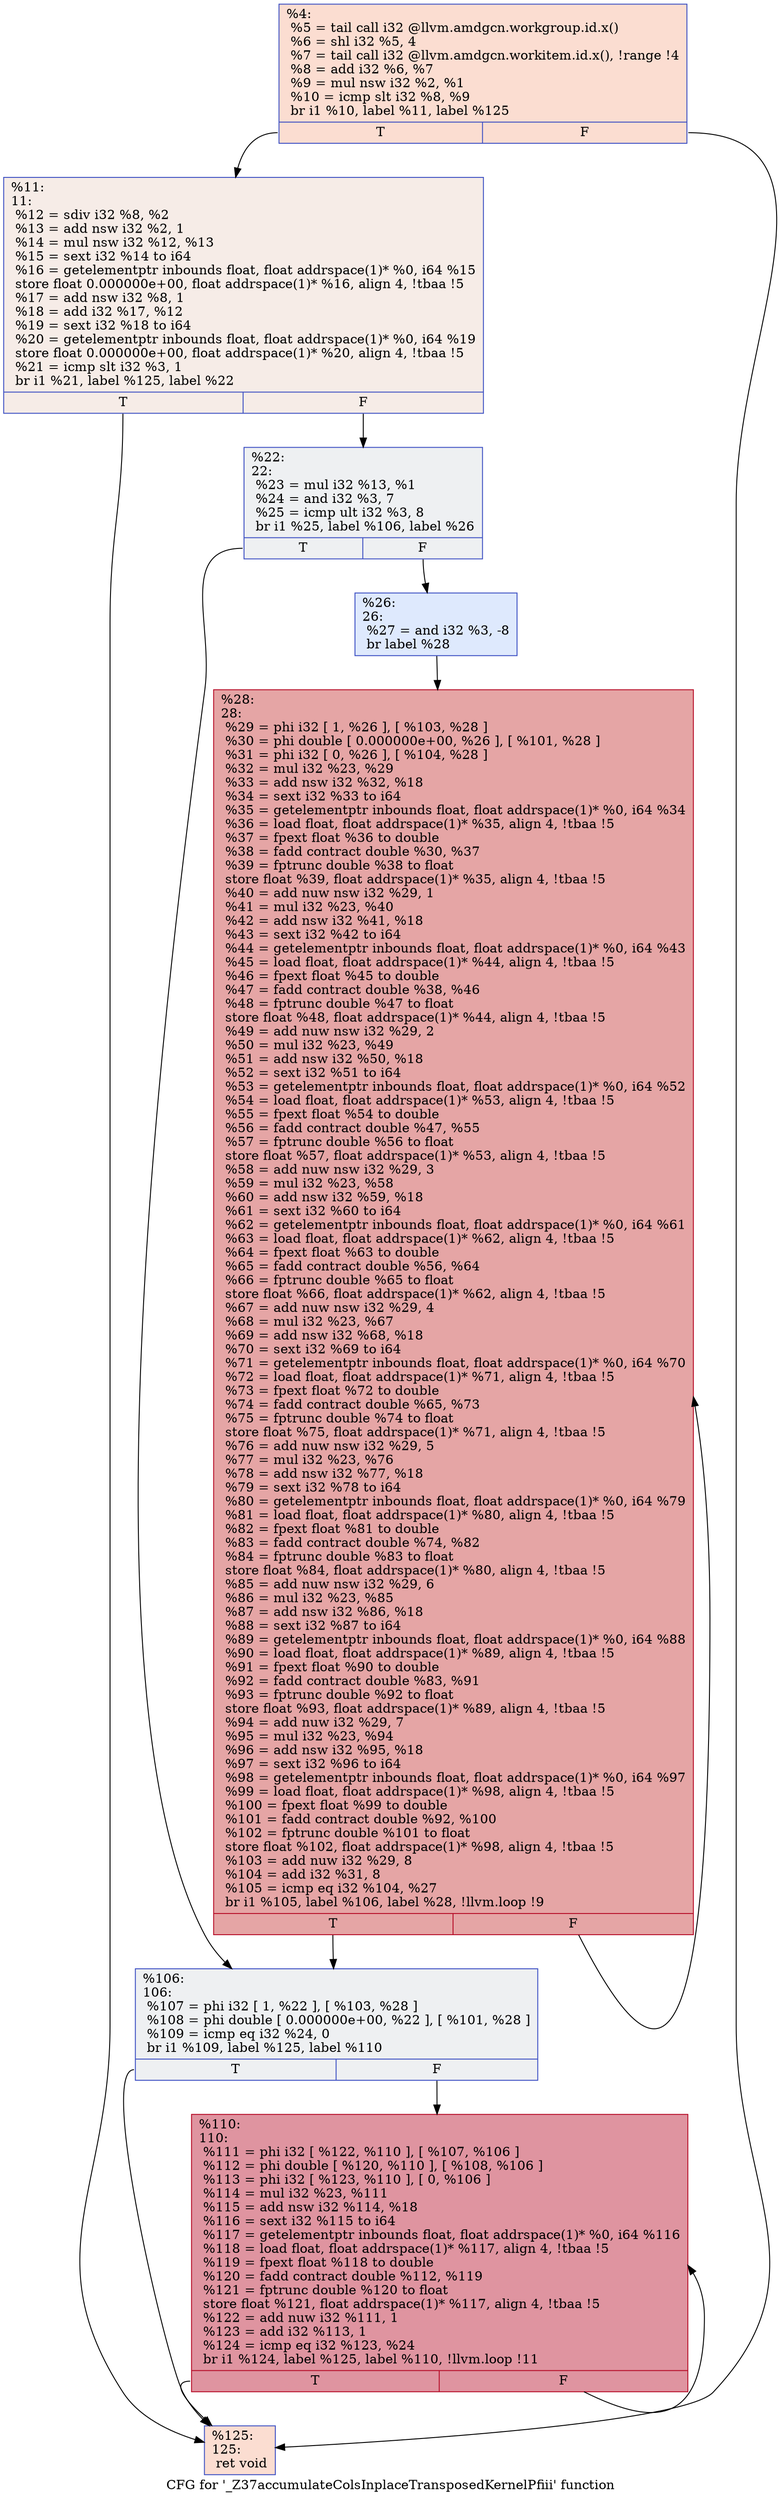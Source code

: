 digraph "CFG for '_Z37accumulateColsInplaceTransposedKernelPfiii' function" {
	label="CFG for '_Z37accumulateColsInplaceTransposedKernelPfiii' function";

	Node0x4612250 [shape=record,color="#3d50c3ff", style=filled, fillcolor="#f7b39670",label="{%4:\l  %5 = tail call i32 @llvm.amdgcn.workgroup.id.x()\l  %6 = shl i32 %5, 4\l  %7 = tail call i32 @llvm.amdgcn.workitem.id.x(), !range !4\l  %8 = add i32 %6, %7\l  %9 = mul nsw i32 %2, %1\l  %10 = icmp slt i32 %8, %9\l  br i1 %10, label %11, label %125\l|{<s0>T|<s1>F}}"];
	Node0x4612250:s0 -> Node0x46122e0;
	Node0x4612250:s1 -> Node0x4613ba0;
	Node0x46122e0 [shape=record,color="#3d50c3ff", style=filled, fillcolor="#ead5c970",label="{%11:\l11:                                               \l  %12 = sdiv i32 %8, %2\l  %13 = add nsw i32 %2, 1\l  %14 = mul nsw i32 %12, %13\l  %15 = sext i32 %14 to i64\l  %16 = getelementptr inbounds float, float addrspace(1)* %0, i64 %15\l  store float 0.000000e+00, float addrspace(1)* %16, align 4, !tbaa !5\l  %17 = add nsw i32 %8, 1\l  %18 = add i32 %17, %12\l  %19 = sext i32 %18 to i64\l  %20 = getelementptr inbounds float, float addrspace(1)* %0, i64 %19\l  store float 0.000000e+00, float addrspace(1)* %20, align 4, !tbaa !5\l  %21 = icmp slt i32 %3, 1\l  br i1 %21, label %125, label %22\l|{<s0>T|<s1>F}}"];
	Node0x46122e0:s0 -> Node0x4613ba0;
	Node0x46122e0:s1 -> Node0x4615590;
	Node0x4615590 [shape=record,color="#3d50c3ff", style=filled, fillcolor="#d9dce170",label="{%22:\l22:                                               \l  %23 = mul i32 %13, %1\l  %24 = and i32 %3, 7\l  %25 = icmp ult i32 %3, 8\l  br i1 %25, label %106, label %26\l|{<s0>T|<s1>F}}"];
	Node0x4615590:s0 -> Node0x46158b0;
	Node0x4615590:s1 -> Node0x4615900;
	Node0x4615900 [shape=record,color="#3d50c3ff", style=filled, fillcolor="#b5cdfa70",label="{%26:\l26:                                               \l  %27 = and i32 %3, -8\l  br label %28\l}"];
	Node0x4615900 -> Node0x4615b00;
	Node0x4615b00 [shape=record,color="#b70d28ff", style=filled, fillcolor="#c5333470",label="{%28:\l28:                                               \l  %29 = phi i32 [ 1, %26 ], [ %103, %28 ]\l  %30 = phi double [ 0.000000e+00, %26 ], [ %101, %28 ]\l  %31 = phi i32 [ 0, %26 ], [ %104, %28 ]\l  %32 = mul i32 %23, %29\l  %33 = add nsw i32 %32, %18\l  %34 = sext i32 %33 to i64\l  %35 = getelementptr inbounds float, float addrspace(1)* %0, i64 %34\l  %36 = load float, float addrspace(1)* %35, align 4, !tbaa !5\l  %37 = fpext float %36 to double\l  %38 = fadd contract double %30, %37\l  %39 = fptrunc double %38 to float\l  store float %39, float addrspace(1)* %35, align 4, !tbaa !5\l  %40 = add nuw nsw i32 %29, 1\l  %41 = mul i32 %23, %40\l  %42 = add nsw i32 %41, %18\l  %43 = sext i32 %42 to i64\l  %44 = getelementptr inbounds float, float addrspace(1)* %0, i64 %43\l  %45 = load float, float addrspace(1)* %44, align 4, !tbaa !5\l  %46 = fpext float %45 to double\l  %47 = fadd contract double %38, %46\l  %48 = fptrunc double %47 to float\l  store float %48, float addrspace(1)* %44, align 4, !tbaa !5\l  %49 = add nuw nsw i32 %29, 2\l  %50 = mul i32 %23, %49\l  %51 = add nsw i32 %50, %18\l  %52 = sext i32 %51 to i64\l  %53 = getelementptr inbounds float, float addrspace(1)* %0, i64 %52\l  %54 = load float, float addrspace(1)* %53, align 4, !tbaa !5\l  %55 = fpext float %54 to double\l  %56 = fadd contract double %47, %55\l  %57 = fptrunc double %56 to float\l  store float %57, float addrspace(1)* %53, align 4, !tbaa !5\l  %58 = add nuw nsw i32 %29, 3\l  %59 = mul i32 %23, %58\l  %60 = add nsw i32 %59, %18\l  %61 = sext i32 %60 to i64\l  %62 = getelementptr inbounds float, float addrspace(1)* %0, i64 %61\l  %63 = load float, float addrspace(1)* %62, align 4, !tbaa !5\l  %64 = fpext float %63 to double\l  %65 = fadd contract double %56, %64\l  %66 = fptrunc double %65 to float\l  store float %66, float addrspace(1)* %62, align 4, !tbaa !5\l  %67 = add nuw nsw i32 %29, 4\l  %68 = mul i32 %23, %67\l  %69 = add nsw i32 %68, %18\l  %70 = sext i32 %69 to i64\l  %71 = getelementptr inbounds float, float addrspace(1)* %0, i64 %70\l  %72 = load float, float addrspace(1)* %71, align 4, !tbaa !5\l  %73 = fpext float %72 to double\l  %74 = fadd contract double %65, %73\l  %75 = fptrunc double %74 to float\l  store float %75, float addrspace(1)* %71, align 4, !tbaa !5\l  %76 = add nuw nsw i32 %29, 5\l  %77 = mul i32 %23, %76\l  %78 = add nsw i32 %77, %18\l  %79 = sext i32 %78 to i64\l  %80 = getelementptr inbounds float, float addrspace(1)* %0, i64 %79\l  %81 = load float, float addrspace(1)* %80, align 4, !tbaa !5\l  %82 = fpext float %81 to double\l  %83 = fadd contract double %74, %82\l  %84 = fptrunc double %83 to float\l  store float %84, float addrspace(1)* %80, align 4, !tbaa !5\l  %85 = add nuw nsw i32 %29, 6\l  %86 = mul i32 %23, %85\l  %87 = add nsw i32 %86, %18\l  %88 = sext i32 %87 to i64\l  %89 = getelementptr inbounds float, float addrspace(1)* %0, i64 %88\l  %90 = load float, float addrspace(1)* %89, align 4, !tbaa !5\l  %91 = fpext float %90 to double\l  %92 = fadd contract double %83, %91\l  %93 = fptrunc double %92 to float\l  store float %93, float addrspace(1)* %89, align 4, !tbaa !5\l  %94 = add nuw i32 %29, 7\l  %95 = mul i32 %23, %94\l  %96 = add nsw i32 %95, %18\l  %97 = sext i32 %96 to i64\l  %98 = getelementptr inbounds float, float addrspace(1)* %0, i64 %97\l  %99 = load float, float addrspace(1)* %98, align 4, !tbaa !5\l  %100 = fpext float %99 to double\l  %101 = fadd contract double %92, %100\l  %102 = fptrunc double %101 to float\l  store float %102, float addrspace(1)* %98, align 4, !tbaa !5\l  %103 = add nuw i32 %29, 8\l  %104 = add i32 %31, 8\l  %105 = icmp eq i32 %104, %27\l  br i1 %105, label %106, label %28, !llvm.loop !9\l|{<s0>T|<s1>F}}"];
	Node0x4615b00:s0 -> Node0x46158b0;
	Node0x4615b00:s1 -> Node0x4615b00;
	Node0x46158b0 [shape=record,color="#3d50c3ff", style=filled, fillcolor="#d9dce170",label="{%106:\l106:                                              \l  %107 = phi i32 [ 1, %22 ], [ %103, %28 ]\l  %108 = phi double [ 0.000000e+00, %22 ], [ %101, %28 ]\l  %109 = icmp eq i32 %24, 0\l  br i1 %109, label %125, label %110\l|{<s0>T|<s1>F}}"];
	Node0x46158b0:s0 -> Node0x4613ba0;
	Node0x46158b0:s1 -> Node0x4619120;
	Node0x4619120 [shape=record,color="#b70d28ff", style=filled, fillcolor="#b70d2870",label="{%110:\l110:                                              \l  %111 = phi i32 [ %122, %110 ], [ %107, %106 ]\l  %112 = phi double [ %120, %110 ], [ %108, %106 ]\l  %113 = phi i32 [ %123, %110 ], [ 0, %106 ]\l  %114 = mul i32 %23, %111\l  %115 = add nsw i32 %114, %18\l  %116 = sext i32 %115 to i64\l  %117 = getelementptr inbounds float, float addrspace(1)* %0, i64 %116\l  %118 = load float, float addrspace(1)* %117, align 4, !tbaa !5\l  %119 = fpext float %118 to double\l  %120 = fadd contract double %112, %119\l  %121 = fptrunc double %120 to float\l  store float %121, float addrspace(1)* %117, align 4, !tbaa !5\l  %122 = add nuw i32 %111, 1\l  %123 = add i32 %113, 1\l  %124 = icmp eq i32 %123, %24\l  br i1 %124, label %125, label %110, !llvm.loop !11\l|{<s0>T|<s1>F}}"];
	Node0x4619120:s0 -> Node0x4613ba0;
	Node0x4619120:s1 -> Node0x4619120;
	Node0x4613ba0 [shape=record,color="#3d50c3ff", style=filled, fillcolor="#f7b39670",label="{%125:\l125:                                              \l  ret void\l}"];
}

